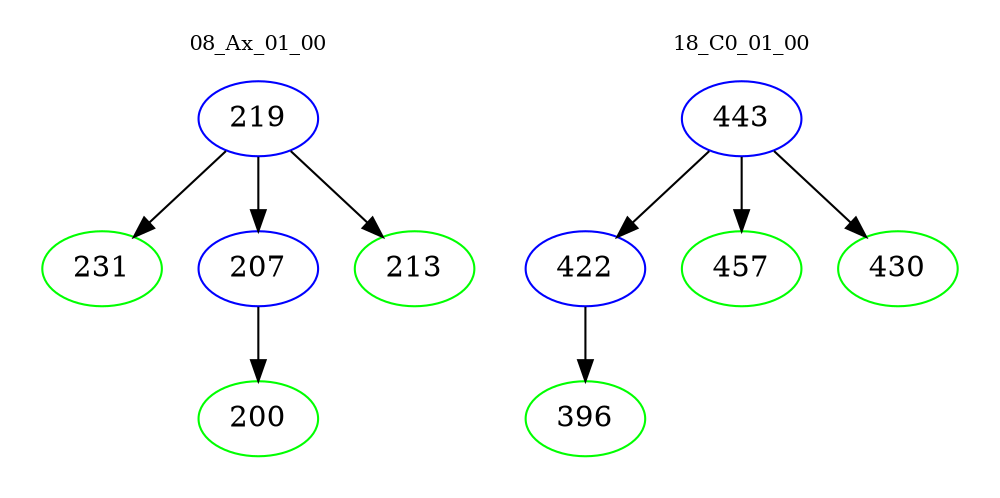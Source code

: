 digraph{
subgraph cluster_0 {
color = white
label = "08_Ax_01_00";
fontsize=10;
T0_219 [label="219", color="blue"]
T0_219 -> T0_231 [color="black"]
T0_231 [label="231", color="green"]
T0_219 -> T0_207 [color="black"]
T0_207 [label="207", color="blue"]
T0_207 -> T0_200 [color="black"]
T0_200 [label="200", color="green"]
T0_219 -> T0_213 [color="black"]
T0_213 [label="213", color="green"]
}
subgraph cluster_1 {
color = white
label = "18_C0_01_00";
fontsize=10;
T1_443 [label="443", color="blue"]
T1_443 -> T1_422 [color="black"]
T1_422 [label="422", color="blue"]
T1_422 -> T1_396 [color="black"]
T1_396 [label="396", color="green"]
T1_443 -> T1_457 [color="black"]
T1_457 [label="457", color="green"]
T1_443 -> T1_430 [color="black"]
T1_430 [label="430", color="green"]
}
}
